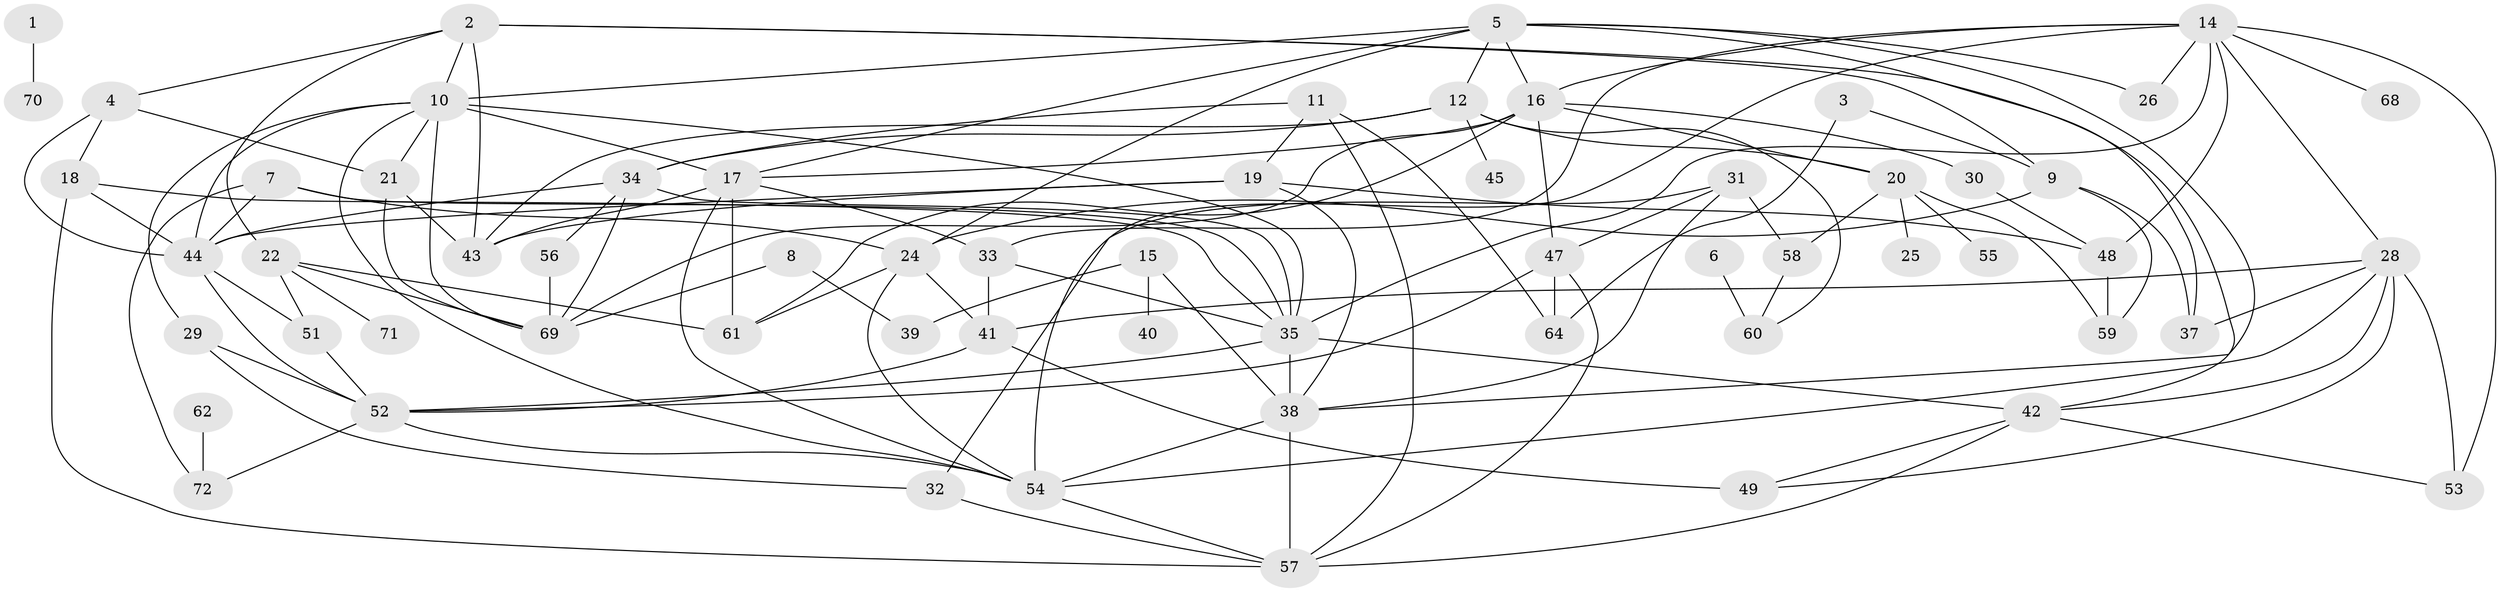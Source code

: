 // original degree distribution, {1: 0.14583333333333334, 4: 0.1597222222222222, 2: 0.20833333333333334, 3: 0.2638888888888889, 6: 0.0625, 0: 0.06944444444444445, 5: 0.05555555555555555, 7: 0.020833333333333332, 8: 0.013888888888888888}
// Generated by graph-tools (version 1.1) at 2025/33/03/09/25 02:33:25]
// undirected, 62 vertices, 131 edges
graph export_dot {
graph [start="1"]
  node [color=gray90,style=filled];
  1;
  2;
  3;
  4;
  5;
  6;
  7;
  8;
  9;
  10;
  11;
  12;
  14;
  15;
  16;
  17;
  18;
  19;
  20;
  21;
  22;
  24;
  25;
  26;
  28;
  29;
  30;
  31;
  32;
  33;
  34;
  35;
  37;
  38;
  39;
  40;
  41;
  42;
  43;
  44;
  45;
  47;
  48;
  49;
  51;
  52;
  53;
  54;
  55;
  56;
  57;
  58;
  59;
  60;
  61;
  62;
  64;
  68;
  69;
  70;
  71;
  72;
  1 -- 70 [weight=1.0];
  2 -- 4 [weight=1.0];
  2 -- 9 [weight=1.0];
  2 -- 10 [weight=1.0];
  2 -- 22 [weight=1.0];
  2 -- 42 [weight=1.0];
  2 -- 43 [weight=1.0];
  3 -- 9 [weight=1.0];
  3 -- 64 [weight=1.0];
  4 -- 18 [weight=1.0];
  4 -- 21 [weight=1.0];
  4 -- 44 [weight=1.0];
  5 -- 10 [weight=1.0];
  5 -- 12 [weight=1.0];
  5 -- 16 [weight=1.0];
  5 -- 17 [weight=1.0];
  5 -- 24 [weight=1.0];
  5 -- 26 [weight=1.0];
  5 -- 37 [weight=1.0];
  5 -- 38 [weight=1.0];
  6 -- 60 [weight=2.0];
  7 -- 24 [weight=1.0];
  7 -- 35 [weight=1.0];
  7 -- 44 [weight=1.0];
  7 -- 72 [weight=1.0];
  8 -- 39 [weight=1.0];
  8 -- 69 [weight=1.0];
  9 -- 24 [weight=2.0];
  9 -- 37 [weight=1.0];
  9 -- 59 [weight=1.0];
  10 -- 17 [weight=1.0];
  10 -- 21 [weight=1.0];
  10 -- 29 [weight=1.0];
  10 -- 35 [weight=2.0];
  10 -- 44 [weight=1.0];
  10 -- 54 [weight=1.0];
  10 -- 69 [weight=1.0];
  11 -- 19 [weight=1.0];
  11 -- 34 [weight=1.0];
  11 -- 57 [weight=1.0];
  11 -- 64 [weight=1.0];
  12 -- 20 [weight=1.0];
  12 -- 34 [weight=1.0];
  12 -- 43 [weight=1.0];
  12 -- 45 [weight=1.0];
  12 -- 60 [weight=1.0];
  14 -- 16 [weight=1.0];
  14 -- 26 [weight=1.0];
  14 -- 28 [weight=1.0];
  14 -- 33 [weight=1.0];
  14 -- 35 [weight=1.0];
  14 -- 48 [weight=1.0];
  14 -- 53 [weight=1.0];
  14 -- 54 [weight=1.0];
  14 -- 68 [weight=1.0];
  15 -- 38 [weight=1.0];
  15 -- 39 [weight=1.0];
  15 -- 40 [weight=1.0];
  16 -- 17 [weight=1.0];
  16 -- 20 [weight=1.0];
  16 -- 30 [weight=1.0];
  16 -- 47 [weight=1.0];
  16 -- 61 [weight=1.0];
  16 -- 69 [weight=1.0];
  17 -- 33 [weight=1.0];
  17 -- 43 [weight=1.0];
  17 -- 54 [weight=1.0];
  17 -- 61 [weight=1.0];
  18 -- 35 [weight=1.0];
  18 -- 44 [weight=1.0];
  18 -- 57 [weight=1.0];
  19 -- 38 [weight=1.0];
  19 -- 43 [weight=1.0];
  19 -- 44 [weight=1.0];
  19 -- 48 [weight=1.0];
  20 -- 25 [weight=1.0];
  20 -- 55 [weight=1.0];
  20 -- 58 [weight=1.0];
  20 -- 59 [weight=1.0];
  21 -- 43 [weight=1.0];
  21 -- 69 [weight=1.0];
  22 -- 51 [weight=1.0];
  22 -- 61 [weight=2.0];
  22 -- 69 [weight=1.0];
  22 -- 71 [weight=1.0];
  24 -- 41 [weight=1.0];
  24 -- 54 [weight=1.0];
  24 -- 61 [weight=1.0];
  28 -- 37 [weight=1.0];
  28 -- 41 [weight=1.0];
  28 -- 42 [weight=1.0];
  28 -- 49 [weight=1.0];
  28 -- 53 [weight=1.0];
  28 -- 54 [weight=1.0];
  29 -- 32 [weight=1.0];
  29 -- 52 [weight=1.0];
  30 -- 48 [weight=1.0];
  31 -- 32 [weight=1.0];
  31 -- 38 [weight=1.0];
  31 -- 47 [weight=1.0];
  31 -- 58 [weight=1.0];
  32 -- 57 [weight=2.0];
  33 -- 35 [weight=1.0];
  33 -- 41 [weight=1.0];
  34 -- 35 [weight=1.0];
  34 -- 44 [weight=1.0];
  34 -- 56 [weight=1.0];
  34 -- 69 [weight=1.0];
  35 -- 38 [weight=1.0];
  35 -- 42 [weight=1.0];
  35 -- 52 [weight=1.0];
  38 -- 54 [weight=1.0];
  38 -- 57 [weight=2.0];
  41 -- 49 [weight=2.0];
  41 -- 52 [weight=1.0];
  42 -- 49 [weight=1.0];
  42 -- 53 [weight=1.0];
  42 -- 57 [weight=1.0];
  44 -- 51 [weight=1.0];
  44 -- 52 [weight=1.0];
  47 -- 52 [weight=1.0];
  47 -- 57 [weight=1.0];
  47 -- 64 [weight=1.0];
  48 -- 59 [weight=1.0];
  51 -- 52 [weight=1.0];
  52 -- 54 [weight=1.0];
  52 -- 72 [weight=1.0];
  54 -- 57 [weight=1.0];
  56 -- 69 [weight=1.0];
  58 -- 60 [weight=1.0];
  62 -- 72 [weight=1.0];
}
